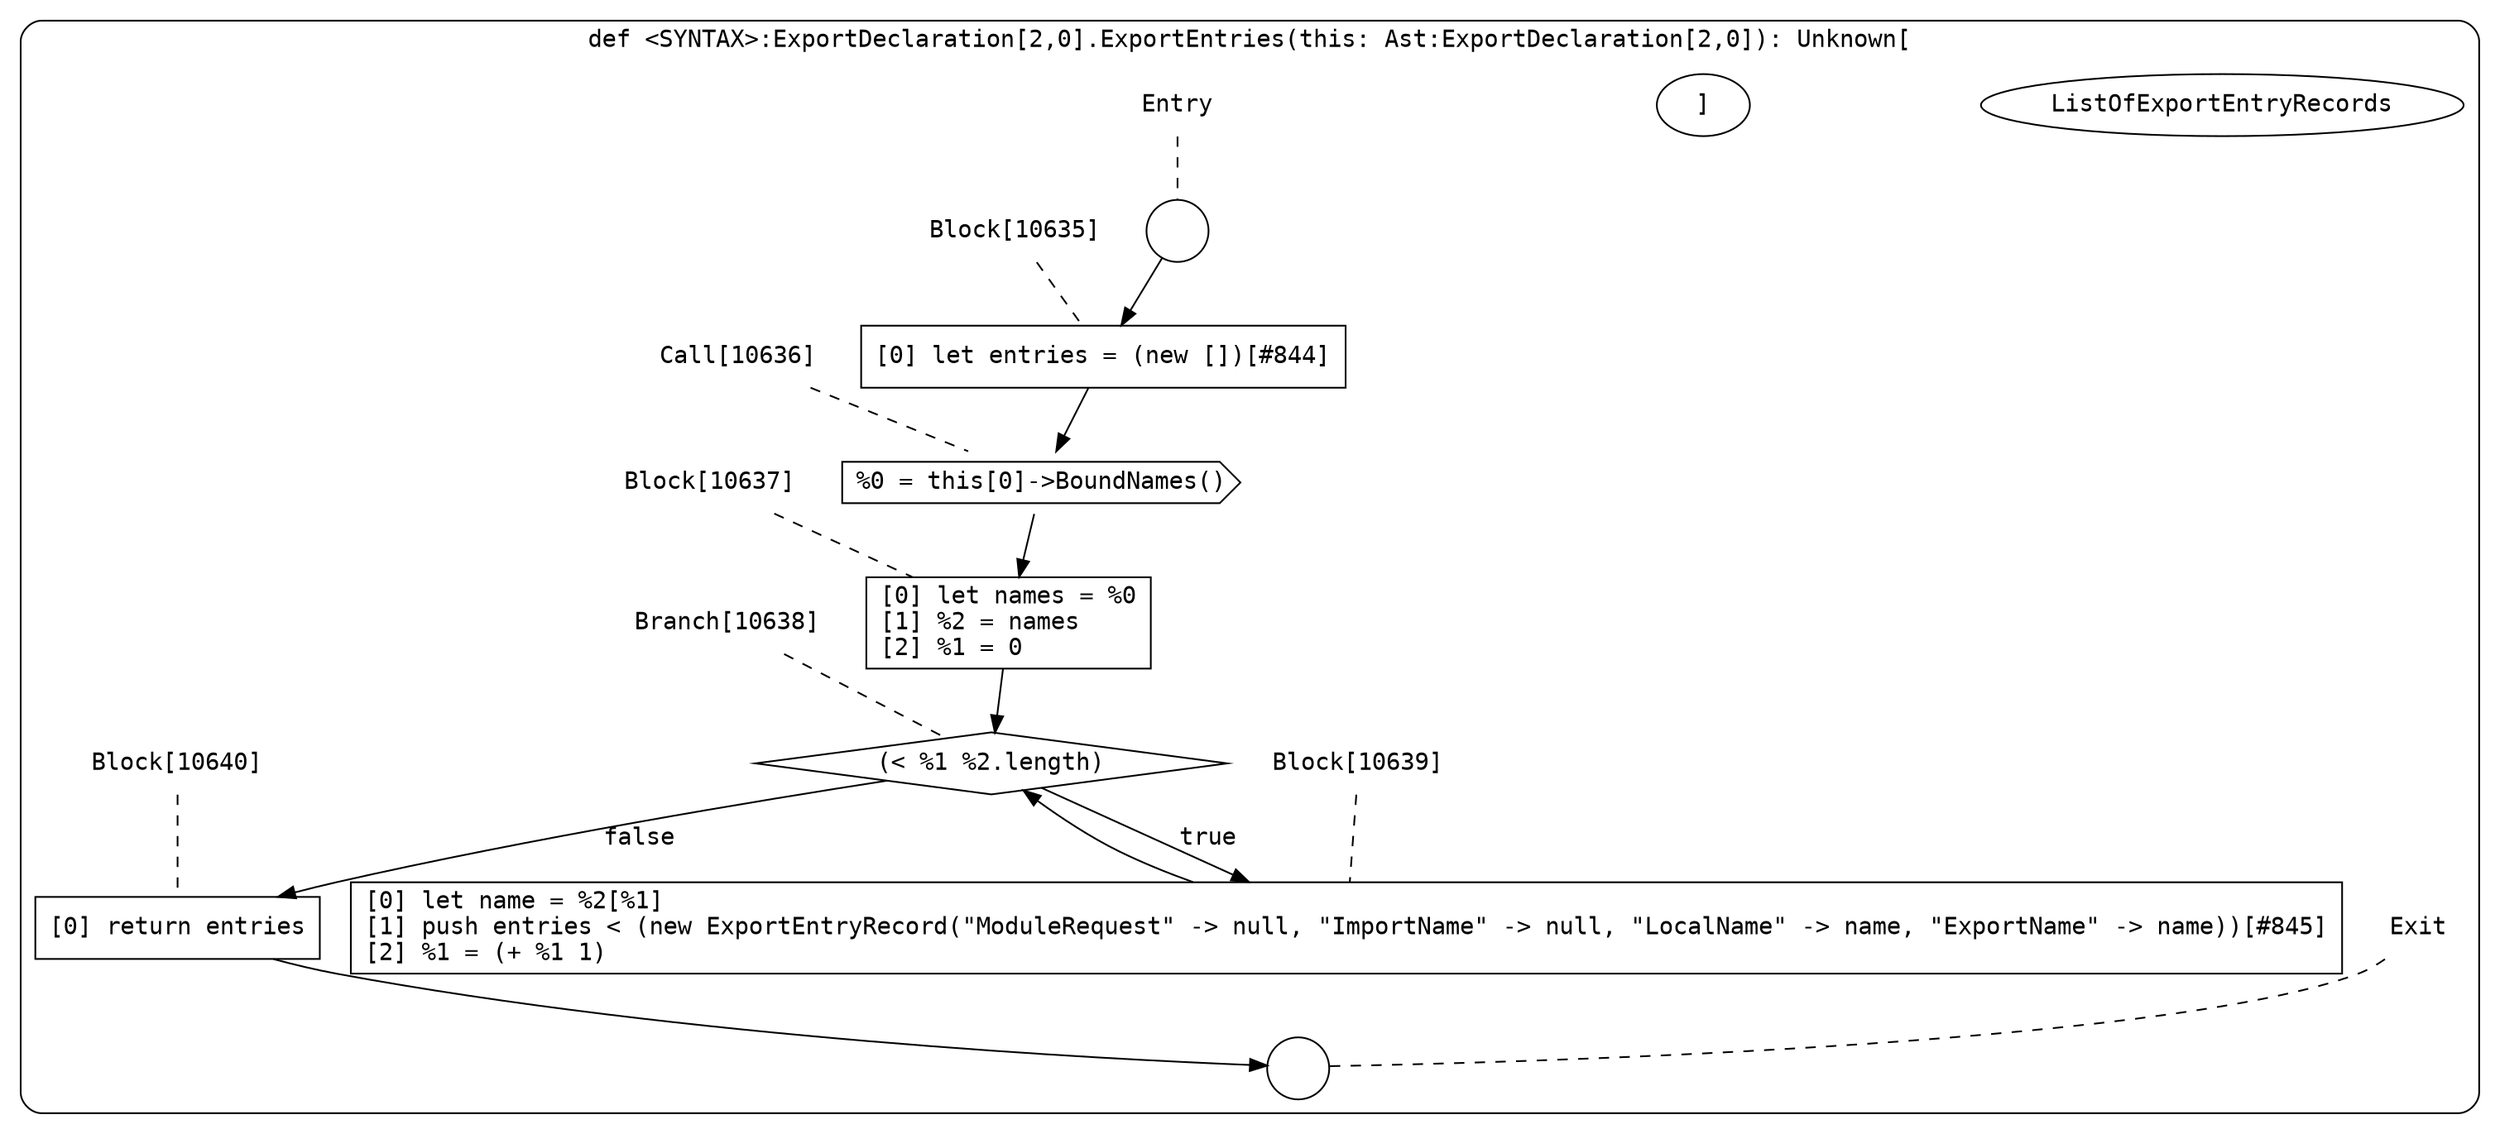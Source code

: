 digraph {
  graph [fontname = "Consolas"]
  node [fontname = "Consolas"]
  edge [fontname = "Consolas"]
  subgraph cluster1959 {
    label = "def <SYNTAX>:ExportDeclaration[2,0].ExportEntries(this: Ast:ExportDeclaration[2,0]): Unknown["ListOfExportEntryRecords"]"
    style = rounded
    cluster1959_entry_name [shape=none, label=<<font color="black">Entry</font>>]
    cluster1959_entry_name -> cluster1959_entry [arrowhead=none, color="black", style=dashed]
    cluster1959_entry [shape=circle label=" " color="black" fillcolor="white" style=filled]
    cluster1959_entry -> node10635 [color="black"]
    cluster1959_exit_name [shape=none, label=<<font color="black">Exit</font>>]
    cluster1959_exit_name -> cluster1959_exit [arrowhead=none, color="black", style=dashed]
    cluster1959_exit [shape=circle label=" " color="black" fillcolor="white" style=filled]
    node10635_name [shape=none, label=<<font color="black">Block[10635]</font>>]
    node10635_name -> node10635 [arrowhead=none, color="black", style=dashed]
    node10635 [shape=box, label=<<font color="black">[0] let entries = (new [])[#844]<BR ALIGN="LEFT"/></font>> color="black" fillcolor="white", style=filled]
    node10635 -> node10636 [color="black"]
    node10636_name [shape=none, label=<<font color="black">Call[10636]</font>>]
    node10636_name -> node10636 [arrowhead=none, color="black", style=dashed]
    node10636 [shape=cds, label=<<font color="black">%0 = this[0]-&gt;BoundNames()</font>> color="black" fillcolor="white", style=filled]
    node10636 -> node10637 [color="black"]
    node10637_name [shape=none, label=<<font color="black">Block[10637]</font>>]
    node10637_name -> node10637 [arrowhead=none, color="black", style=dashed]
    node10637 [shape=box, label=<<font color="black">[0] let names = %0<BR ALIGN="LEFT"/>[1] %2 = names<BR ALIGN="LEFT"/>[2] %1 = 0<BR ALIGN="LEFT"/></font>> color="black" fillcolor="white", style=filled]
    node10637 -> node10638 [color="black"]
    node10638_name [shape=none, label=<<font color="black">Branch[10638]</font>>]
    node10638_name -> node10638 [arrowhead=none, color="black", style=dashed]
    node10638 [shape=diamond, label=<<font color="black">(&lt; %1 %2.length)</font>> color="black" fillcolor="white", style=filled]
    node10638 -> node10639 [label=<<font color="black">true</font>> color="black"]
    node10638 -> node10640 [label=<<font color="black">false</font>> color="black"]
    node10639_name [shape=none, label=<<font color="black">Block[10639]</font>>]
    node10639_name -> node10639 [arrowhead=none, color="black", style=dashed]
    node10639 [shape=box, label=<<font color="black">[0] let name = %2[%1]<BR ALIGN="LEFT"/>[1] push entries &lt; (new ExportEntryRecord(&quot;ModuleRequest&quot; -&gt; null, &quot;ImportName&quot; -&gt; null, &quot;LocalName&quot; -&gt; name, &quot;ExportName&quot; -&gt; name))[#845]<BR ALIGN="LEFT"/>[2] %1 = (+ %1 1)<BR ALIGN="LEFT"/></font>> color="black" fillcolor="white", style=filled]
    node10639 -> node10638 [color="black"]
    node10640_name [shape=none, label=<<font color="black">Block[10640]</font>>]
    node10640_name -> node10640 [arrowhead=none, color="black", style=dashed]
    node10640 [shape=box, label=<<font color="black">[0] return entries<BR ALIGN="LEFT"/></font>> color="black" fillcolor="white", style=filled]
    node10640 -> cluster1959_exit [color="black"]
  }
}